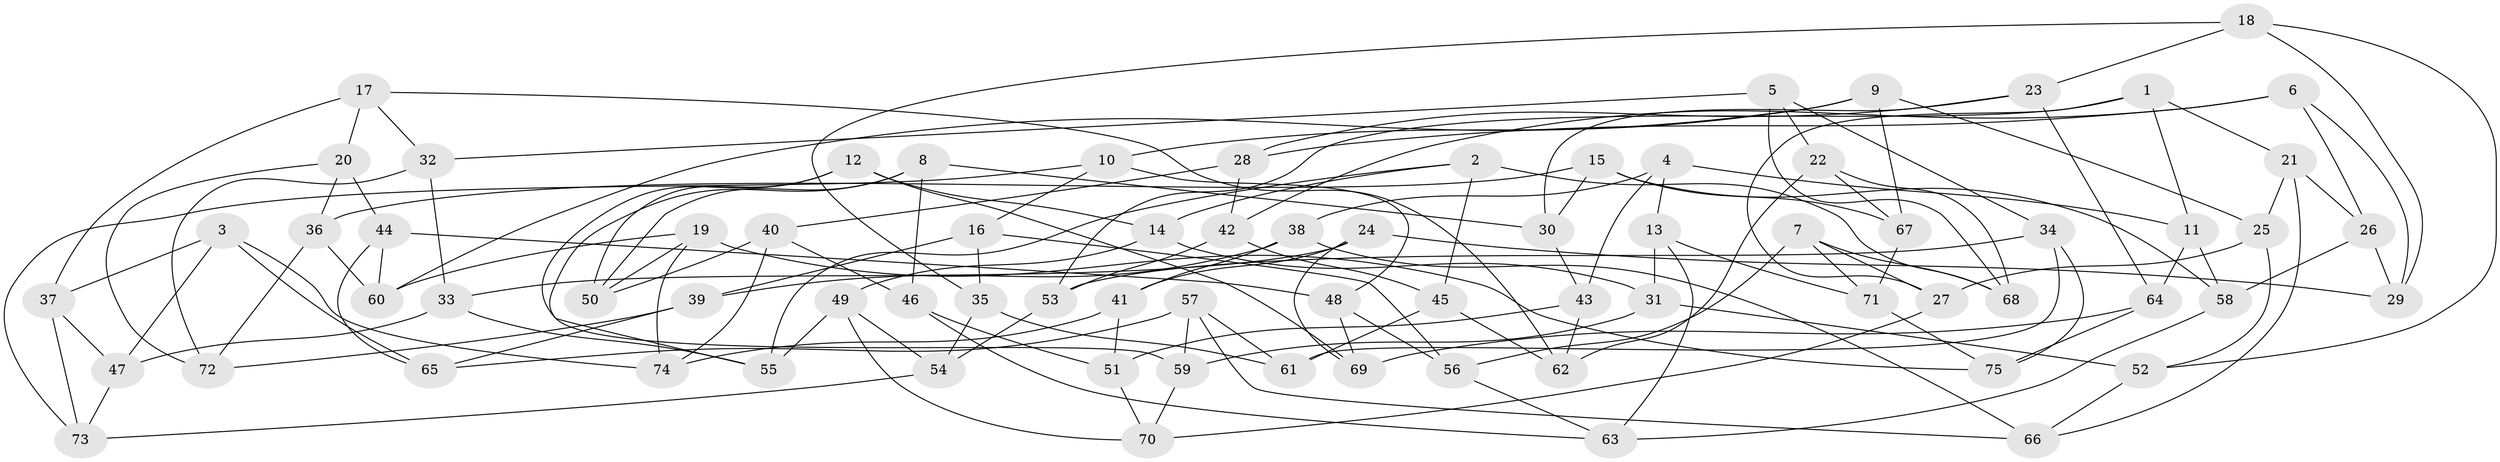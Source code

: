 // coarse degree distribution, {4: 0.13793103448275862, 5: 0.2413793103448276, 6: 0.3103448275862069, 9: 0.034482758620689655, 3: 0.06896551724137931, 7: 0.13793103448275862, 8: 0.06896551724137931}
// Generated by graph-tools (version 1.1) at 2025/38/03/04/25 23:38:09]
// undirected, 75 vertices, 150 edges
graph export_dot {
  node [color=gray90,style=filled];
  1;
  2;
  3;
  4;
  5;
  6;
  7;
  8;
  9;
  10;
  11;
  12;
  13;
  14;
  15;
  16;
  17;
  18;
  19;
  20;
  21;
  22;
  23;
  24;
  25;
  26;
  27;
  28;
  29;
  30;
  31;
  32;
  33;
  34;
  35;
  36;
  37;
  38;
  39;
  40;
  41;
  42;
  43;
  44;
  45;
  46;
  47;
  48;
  49;
  50;
  51;
  52;
  53;
  54;
  55;
  56;
  57;
  58;
  59;
  60;
  61;
  62;
  63;
  64;
  65;
  66;
  67;
  68;
  69;
  70;
  71;
  72;
  73;
  74;
  75;
  1 -- 53;
  1 -- 27;
  1 -- 21;
  1 -- 11;
  2 -- 68;
  2 -- 14;
  2 -- 45;
  2 -- 55;
  3 -- 74;
  3 -- 47;
  3 -- 37;
  3 -- 65;
  4 -- 38;
  4 -- 43;
  4 -- 11;
  4 -- 13;
  5 -- 32;
  5 -- 34;
  5 -- 22;
  5 -- 68;
  6 -- 28;
  6 -- 42;
  6 -- 29;
  6 -- 26;
  7 -- 27;
  7 -- 68;
  7 -- 56;
  7 -- 71;
  8 -- 50;
  8 -- 46;
  8 -- 55;
  8 -- 30;
  9 -- 10;
  9 -- 25;
  9 -- 67;
  9 -- 60;
  10 -- 73;
  10 -- 48;
  10 -- 16;
  11 -- 64;
  11 -- 58;
  12 -- 50;
  12 -- 69;
  12 -- 14;
  12 -- 59;
  13 -- 71;
  13 -- 63;
  13 -- 31;
  14 -- 49;
  14 -- 31;
  15 -- 30;
  15 -- 67;
  15 -- 36;
  15 -- 58;
  16 -- 35;
  16 -- 56;
  16 -- 39;
  17 -- 62;
  17 -- 32;
  17 -- 37;
  17 -- 20;
  18 -- 29;
  18 -- 52;
  18 -- 23;
  18 -- 35;
  19 -- 50;
  19 -- 75;
  19 -- 60;
  19 -- 74;
  20 -- 72;
  20 -- 36;
  20 -- 44;
  21 -- 25;
  21 -- 26;
  21 -- 66;
  22 -- 68;
  22 -- 67;
  22 -- 62;
  23 -- 64;
  23 -- 28;
  23 -- 30;
  24 -- 69;
  24 -- 33;
  24 -- 29;
  24 -- 41;
  25 -- 52;
  25 -- 27;
  26 -- 29;
  26 -- 58;
  27 -- 70;
  28 -- 42;
  28 -- 40;
  30 -- 43;
  31 -- 52;
  31 -- 59;
  32 -- 72;
  32 -- 33;
  33 -- 55;
  33 -- 47;
  34 -- 53;
  34 -- 61;
  34 -- 75;
  35 -- 61;
  35 -- 54;
  36 -- 72;
  36 -- 60;
  37 -- 73;
  37 -- 47;
  38 -- 41;
  38 -- 66;
  38 -- 39;
  39 -- 65;
  39 -- 72;
  40 -- 74;
  40 -- 50;
  40 -- 46;
  41 -- 51;
  41 -- 74;
  42 -- 53;
  42 -- 45;
  43 -- 51;
  43 -- 62;
  44 -- 65;
  44 -- 48;
  44 -- 60;
  45 -- 62;
  45 -- 61;
  46 -- 51;
  46 -- 63;
  47 -- 73;
  48 -- 69;
  48 -- 56;
  49 -- 55;
  49 -- 54;
  49 -- 70;
  51 -- 70;
  52 -- 66;
  53 -- 54;
  54 -- 73;
  56 -- 63;
  57 -- 59;
  57 -- 66;
  57 -- 61;
  57 -- 65;
  58 -- 63;
  59 -- 70;
  64 -- 69;
  64 -- 75;
  67 -- 71;
  71 -- 75;
}
